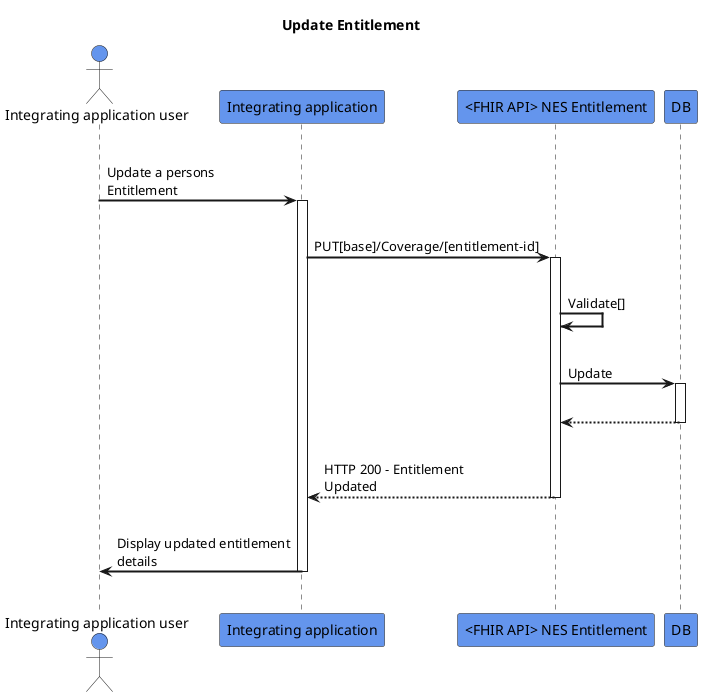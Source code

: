 @startuml
skinparam sequenceArrowThickness 2
skinparam roundcorner 5
skinparam maxmessagesize 180
skinparam sequenceParticipant bold
title Update Entitlement
actor "Integrating application user" as User #CornflowerBlue
participant "Integrating application" as A #CornflowerBlue
participant "<FHIR API> NES Entitlement" as B #CornflowerBlue
participant "DB" as C #CornflowerBlue
|||
User -> A: Update a persons Entitlement
activate A
|||
A -> B: PUT[base]/Coverage/[entitlement-id]
activate B
|||
B -> B: Validate[]
|||
B -> C: Update
activate C
|||
C -[dashed]-> B:  
deactivate C
|||
B -[dashed]-> A: HTTP 200 - Entitlement Updated
deactivate B
|||
A -> User: Display updated entitlement details
deactivate A
|||
@enduml
